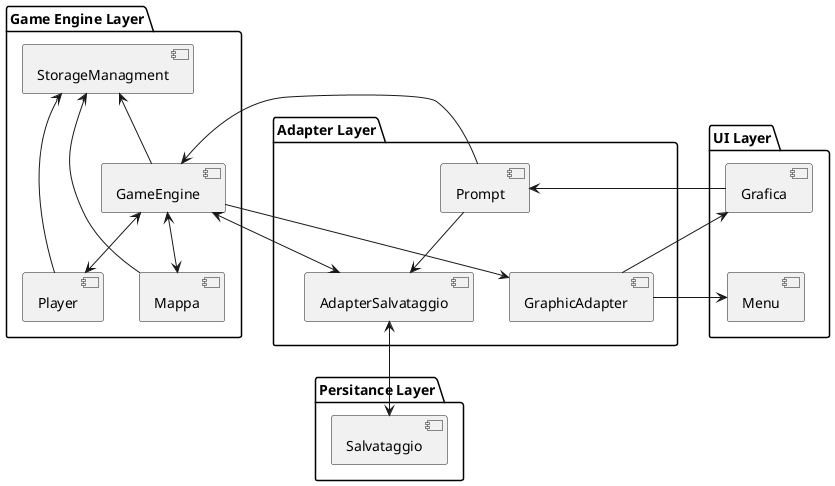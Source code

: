 @startuml
package "UI Layer" {
  [Grafica]
  [Menu]
  [Grafica] --[hidden]> [Menu]
}

package "Game Engine Layer" {
  [Player]
  [Mappa]
  [GameEngine]
  [StorageManagment]
}
[GameEngine]<-->[Mappa]
[GameEngine]<-->[Player]
[StorageManagment] <-- [Player]
[StorageManagment] <-- [Mappa]
[StorageManagment] <-- [GameEngine]

[GameEngine] --[hidden]> [Adapter Layer]


package "Adapter Layer" {
  [Prompt]
  [GraphicAdapter]
  [AdapterSalvataggio]
  [Prompt] --[hidden]> [GraphicAdapter]
  [AdapterSalvataggio] -[hidden]> [GraphicAdapter] 
}
[Grafica] -> [Prompt]
[Prompt] -> [GameEngine]
[GameEngine] -> [GraphicAdapter]
[Prompt] -> [AdapterSalvataggio]

[GraphicAdapter] -> [Grafica]
[GraphicAdapter] -> [Menu]

package "Persitance Layer" {
  [Salvataggio]
}
[AdapterSalvataggio] <--> [Salvataggio]
[AdapterSalvataggio] <--> [GameEngine]






@enduml